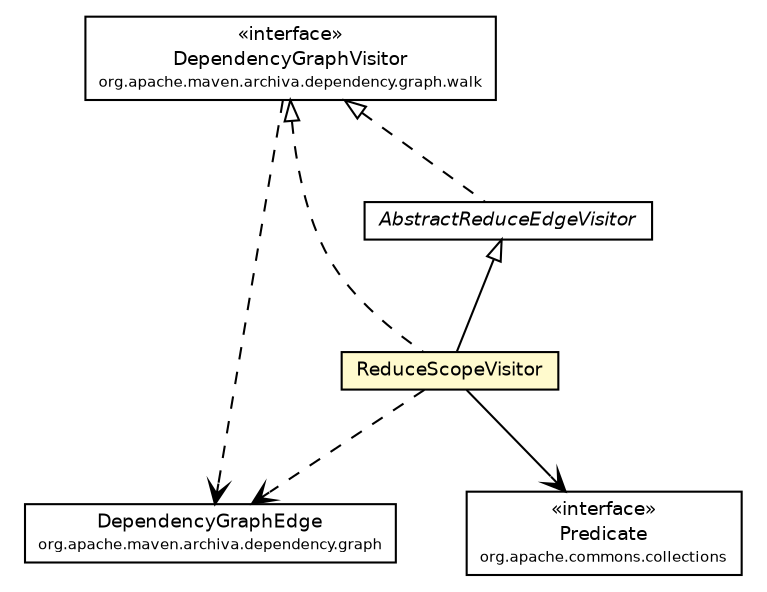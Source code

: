 #!/usr/local/bin/dot
#
# Class diagram 
# Generated by UmlGraph version 4.6 (http://www.spinellis.gr/sw/umlgraph)
#

digraph G {
	edge [fontname="Helvetica",fontsize=10,labelfontname="Helvetica",labelfontsize=10];
	node [fontname="Helvetica",fontsize=10,shape=plaintext];
	// org.apache.maven.archiva.dependency.graph.DependencyGraphEdge
	c134344 [label=<<table border="0" cellborder="1" cellspacing="0" cellpadding="2" port="p" href="../DependencyGraphEdge.html">
		<tr><td><table border="0" cellspacing="0" cellpadding="1">
			<tr><td> DependencyGraphEdge </td></tr>
			<tr><td><font point-size="7.0"> org.apache.maven.archiva.dependency.graph </font></td></tr>
		</table></td></tr>
		</table>>, fontname="Helvetica", fontcolor="black", fontsize=9.0];
	// org.apache.maven.archiva.dependency.graph.tasks.ReduceScopeVisitor
	c134368 [label=<<table border="0" cellborder="1" cellspacing="0" cellpadding="2" port="p" bgcolor="lemonChiffon" href="./ReduceScopeVisitor.html">
		<tr><td><table border="0" cellspacing="0" cellpadding="1">
			<tr><td> ReduceScopeVisitor </td></tr>
		</table></td></tr>
		</table>>, fontname="Helvetica", fontcolor="black", fontsize=9.0];
	// org.apache.maven.archiva.dependency.graph.tasks.AbstractReduceEdgeVisitor
	c134382 [label=<<table border="0" cellborder="1" cellspacing="0" cellpadding="2" port="p" href="./AbstractReduceEdgeVisitor.html">
		<tr><td><table border="0" cellspacing="0" cellpadding="1">
			<tr><td><font face="Helvetica-Oblique"> AbstractReduceEdgeVisitor </font></td></tr>
		</table></td></tr>
		</table>>, fontname="Helvetica", fontcolor="black", fontsize=9.0];
	// org.apache.maven.archiva.dependency.graph.walk.DependencyGraphVisitor
	c134386 [label=<<table border="0" cellborder="1" cellspacing="0" cellpadding="2" port="p" href="../walk/DependencyGraphVisitor.html">
		<tr><td><table border="0" cellspacing="0" cellpadding="1">
			<tr><td> &laquo;interface&raquo; </td></tr>
			<tr><td> DependencyGraphVisitor </td></tr>
			<tr><td><font point-size="7.0"> org.apache.maven.archiva.dependency.graph.walk </font></td></tr>
		</table></td></tr>
		</table>>, fontname="Helvetica", fontcolor="black", fontsize=9.0];
	//org.apache.maven.archiva.dependency.graph.tasks.ReduceScopeVisitor extends org.apache.maven.archiva.dependency.graph.tasks.AbstractReduceEdgeVisitor
	c134382:p -> c134368:p [dir=back,arrowtail=empty];
	//org.apache.maven.archiva.dependency.graph.tasks.ReduceScopeVisitor implements org.apache.maven.archiva.dependency.graph.walk.DependencyGraphVisitor
	c134386:p -> c134368:p [dir=back,arrowtail=empty,style=dashed];
	//org.apache.maven.archiva.dependency.graph.tasks.AbstractReduceEdgeVisitor implements org.apache.maven.archiva.dependency.graph.walk.DependencyGraphVisitor
	c134386:p -> c134382:p [dir=back,arrowtail=empty,style=dashed];
	// org.apache.maven.archiva.dependency.graph.tasks.ReduceScopeVisitor NAVASSOC org.apache.commons.collections.Predicate
	c134368:p -> c134457:p [taillabel="", label="", headlabel="", fontname="Helvetica", fontcolor="black", fontsize=10.0, color="black", arrowhead=open];
	// org.apache.maven.archiva.dependency.graph.tasks.ReduceScopeVisitor DEPEND org.apache.maven.archiva.dependency.graph.DependencyGraphEdge
	c134368:p -> c134344:p [taillabel="", label="", headlabel="", fontname="Helvetica", fontcolor="black", fontsize=10.0, color="black", arrowhead=open, style=dashed];
	// org.apache.maven.archiva.dependency.graph.walk.DependencyGraphVisitor DEPEND org.apache.maven.archiva.dependency.graph.DependencyGraphEdge
	c134386:p -> c134344:p [taillabel="", label="", headlabel="", fontname="Helvetica", fontcolor="black", fontsize=10.0, color="black", arrowhead=open, style=dashed];
	// org.apache.commons.collections.Predicate
	c134457 [label=<<table border="0" cellborder="1" cellspacing="0" cellpadding="2" port="p" href="http://java.sun.com/j2se/1.4.2/docs/api/org/apache/commons/collections/Predicate.html">
		<tr><td><table border="0" cellspacing="0" cellpadding="1">
			<tr><td> &laquo;interface&raquo; </td></tr>
			<tr><td> Predicate </td></tr>
			<tr><td><font point-size="7.0"> org.apache.commons.collections </font></td></tr>
		</table></td></tr>
		</table>>, fontname="Helvetica", fontcolor="black", fontsize=9.0];
}

